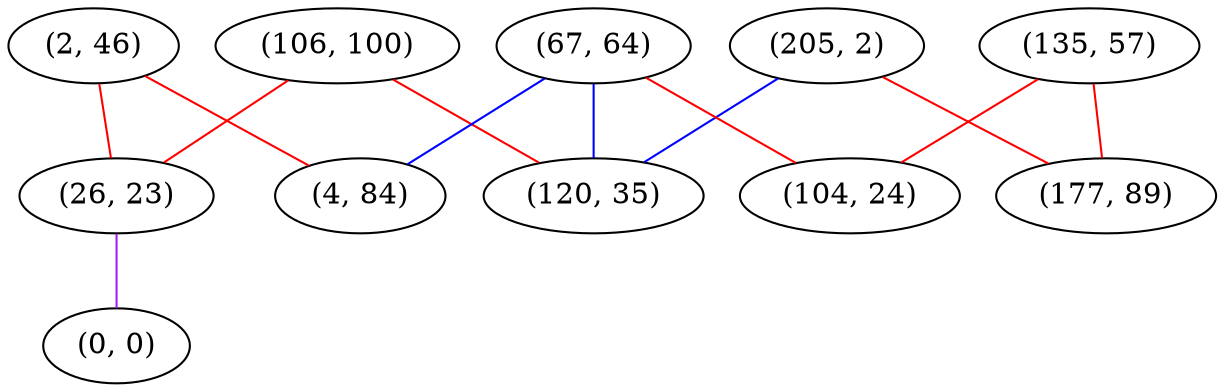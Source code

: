 graph "" {
"(2, 46)";
"(205, 2)";
"(106, 100)";
"(26, 23)";
"(0, 0)";
"(135, 57)";
"(67, 64)";
"(120, 35)";
"(104, 24)";
"(177, 89)";
"(4, 84)";
"(2, 46)" -- "(26, 23)"  [color=red, key=0, weight=1];
"(2, 46)" -- "(4, 84)"  [color=red, key=0, weight=1];
"(205, 2)" -- "(120, 35)"  [color=blue, key=0, weight=3];
"(205, 2)" -- "(177, 89)"  [color=red, key=0, weight=1];
"(106, 100)" -- "(26, 23)"  [color=red, key=0, weight=1];
"(106, 100)" -- "(120, 35)"  [color=red, key=0, weight=1];
"(26, 23)" -- "(0, 0)"  [color=purple, key=0, weight=4];
"(135, 57)" -- "(104, 24)"  [color=red, key=0, weight=1];
"(135, 57)" -- "(177, 89)"  [color=red, key=0, weight=1];
"(67, 64)" -- "(120, 35)"  [color=blue, key=0, weight=3];
"(67, 64)" -- "(104, 24)"  [color=red, key=0, weight=1];
"(67, 64)" -- "(4, 84)"  [color=blue, key=0, weight=3];
}
